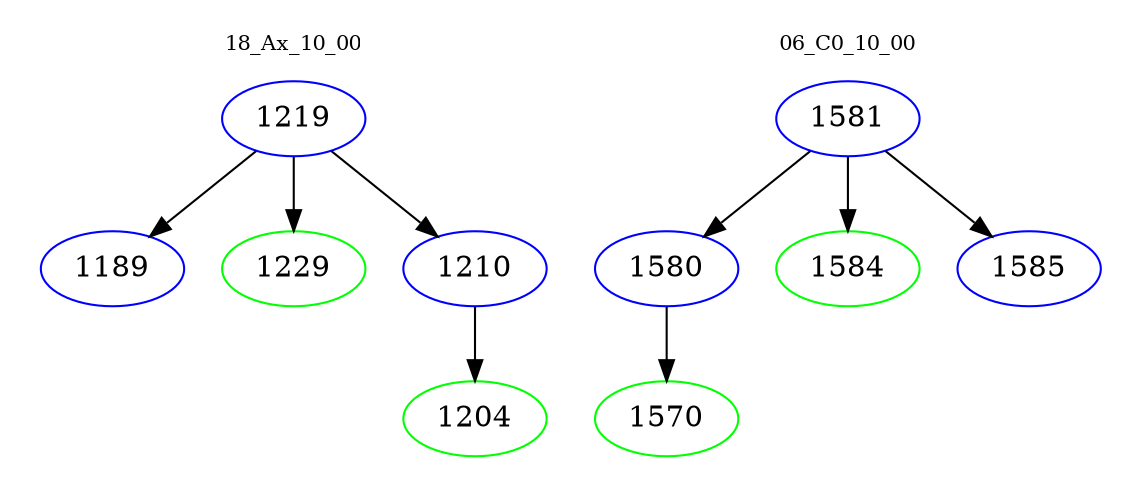 digraph{
subgraph cluster_0 {
color = white
label = "18_Ax_10_00";
fontsize=10;
T0_1219 [label="1219", color="blue"]
T0_1219 -> T0_1189 [color="black"]
T0_1189 [label="1189", color="blue"]
T0_1219 -> T0_1229 [color="black"]
T0_1229 [label="1229", color="green"]
T0_1219 -> T0_1210 [color="black"]
T0_1210 [label="1210", color="blue"]
T0_1210 -> T0_1204 [color="black"]
T0_1204 [label="1204", color="green"]
}
subgraph cluster_1 {
color = white
label = "06_C0_10_00";
fontsize=10;
T1_1581 [label="1581", color="blue"]
T1_1581 -> T1_1580 [color="black"]
T1_1580 [label="1580", color="blue"]
T1_1580 -> T1_1570 [color="black"]
T1_1570 [label="1570", color="green"]
T1_1581 -> T1_1584 [color="black"]
T1_1584 [label="1584", color="green"]
T1_1581 -> T1_1585 [color="black"]
T1_1585 [label="1585", color="blue"]
}
}
